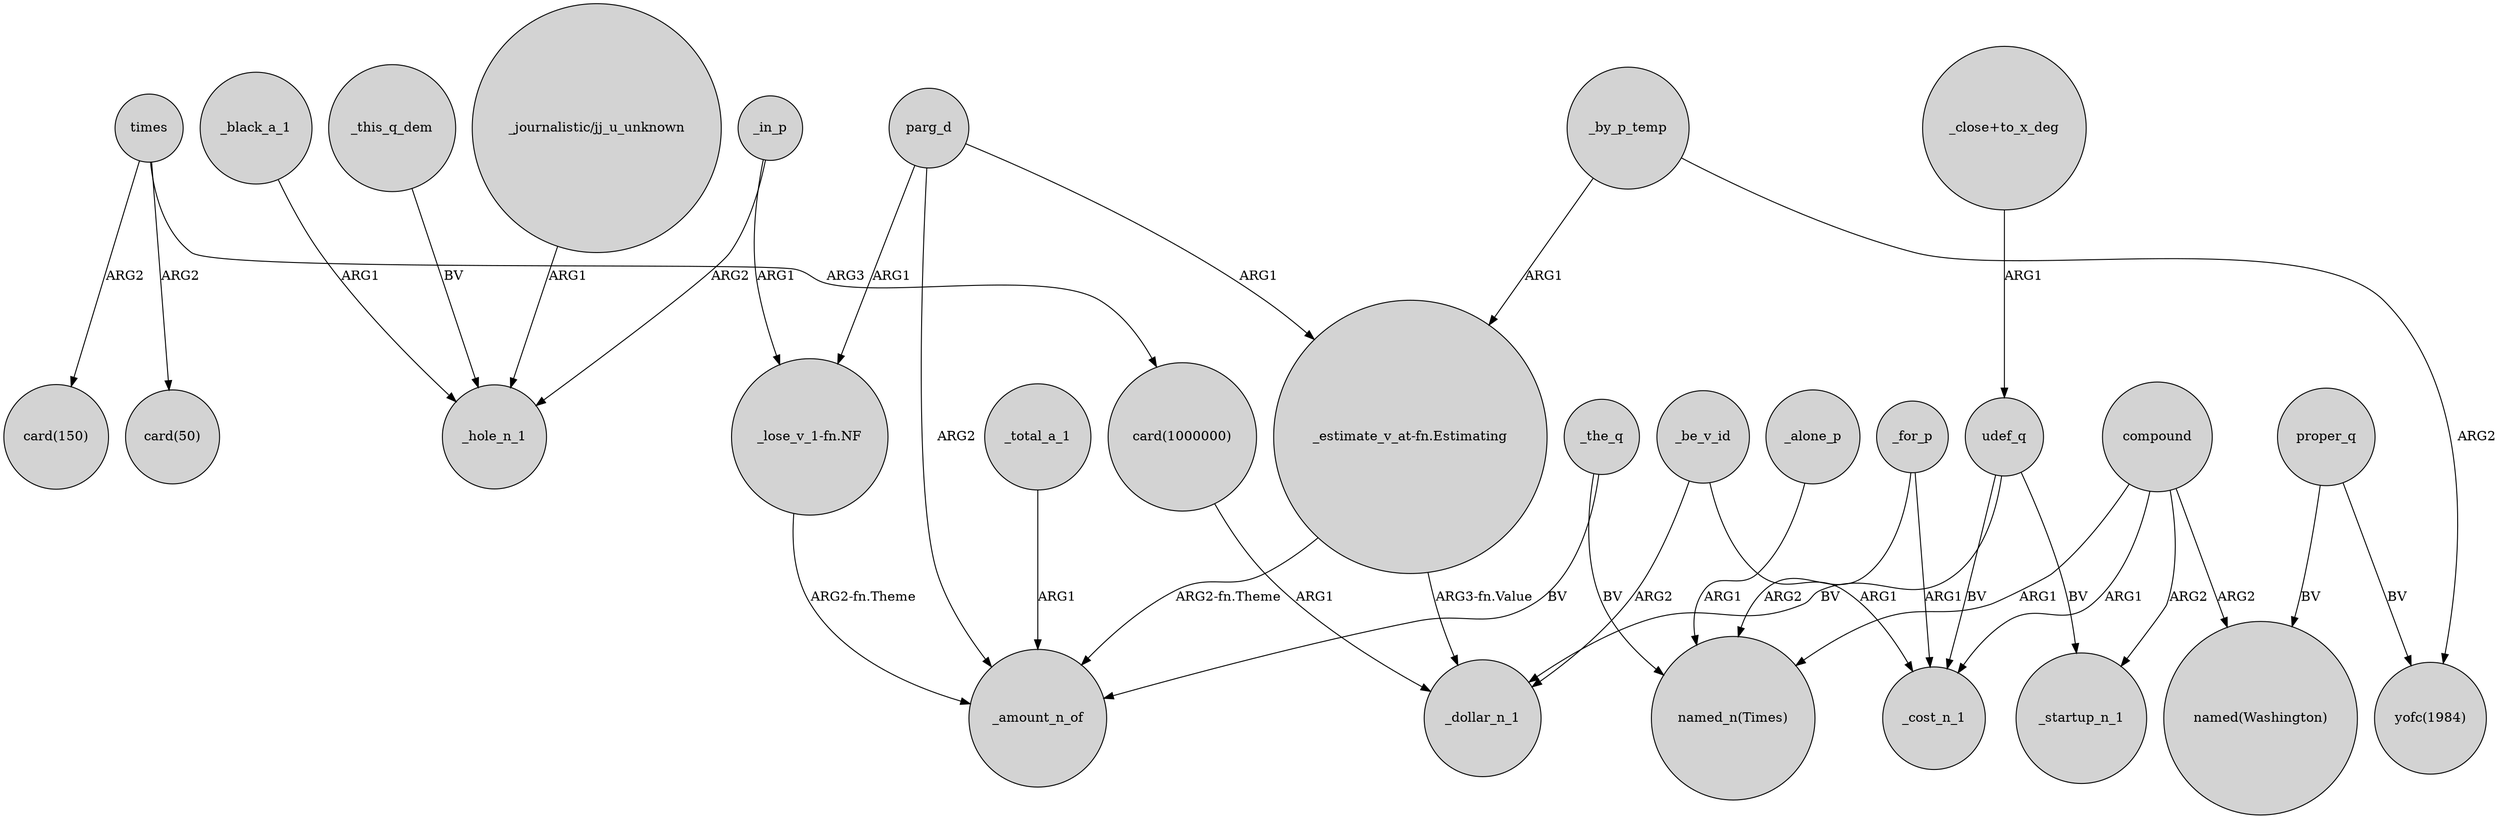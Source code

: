 digraph {
	node [shape=circle style=filled]
	times -> "card(50)" [label=ARG2]
	_in_p -> "_lose_v_1-fn.NF" [label=ARG1]
	"card(1000000)" -> _dollar_n_1 [label=ARG1]
	"_estimate_v_at-fn.Estimating" -> _amount_n_of [label="ARG2-fn.Theme"]
	_by_p_temp -> "yofc(1984)" [label=ARG2]
	_be_v_id -> _cost_n_1 [label=ARG1]
	_the_q -> _amount_n_of [label=BV]
	"_journalistic/jj_u_unknown" -> _hole_n_1 [label=ARG1]
	_by_p_temp -> "_estimate_v_at-fn.Estimating" [label=ARG1]
	_alone_p -> "named_n(Times)" [label=ARG1]
	udef_q -> _cost_n_1 [label=BV]
	proper_q -> "yofc(1984)" [label=BV]
	times -> "card(150)" [label=ARG2]
	proper_q -> "named(Washington)" [label=BV]
	_be_v_id -> _dollar_n_1 [label=ARG2]
	times -> "card(1000000)" [label=ARG3]
	compound -> _startup_n_1 [label=ARG2]
	"_lose_v_1-fn.NF" -> _amount_n_of [label="ARG2-fn.Theme"]
	_in_p -> _hole_n_1 [label=ARG2]
	_black_a_1 -> _hole_n_1 [label=ARG1]
	compound -> _cost_n_1 [label=ARG1]
	compound -> "named_n(Times)" [label=ARG1]
	parg_d -> "_lose_v_1-fn.NF" [label=ARG1]
	_this_q_dem -> _hole_n_1 [label=BV]
	parg_d -> "_estimate_v_at-fn.Estimating" [label=ARG1]
	"_close+to_x_deg" -> udef_q [label=ARG1]
	_the_q -> "named_n(Times)" [label=BV]
	parg_d -> _amount_n_of [label=ARG2]
	compound -> "named(Washington)" [label=ARG2]
	_for_p -> "named_n(Times)" [label=ARG2]
	udef_q -> _startup_n_1 [label=BV]
	_for_p -> _cost_n_1 [label=ARG1]
	_total_a_1 -> _amount_n_of [label=ARG1]
	udef_q -> _dollar_n_1 [label=BV]
	"_estimate_v_at-fn.Estimating" -> _dollar_n_1 [label="ARG3-fn.Value"]
}
